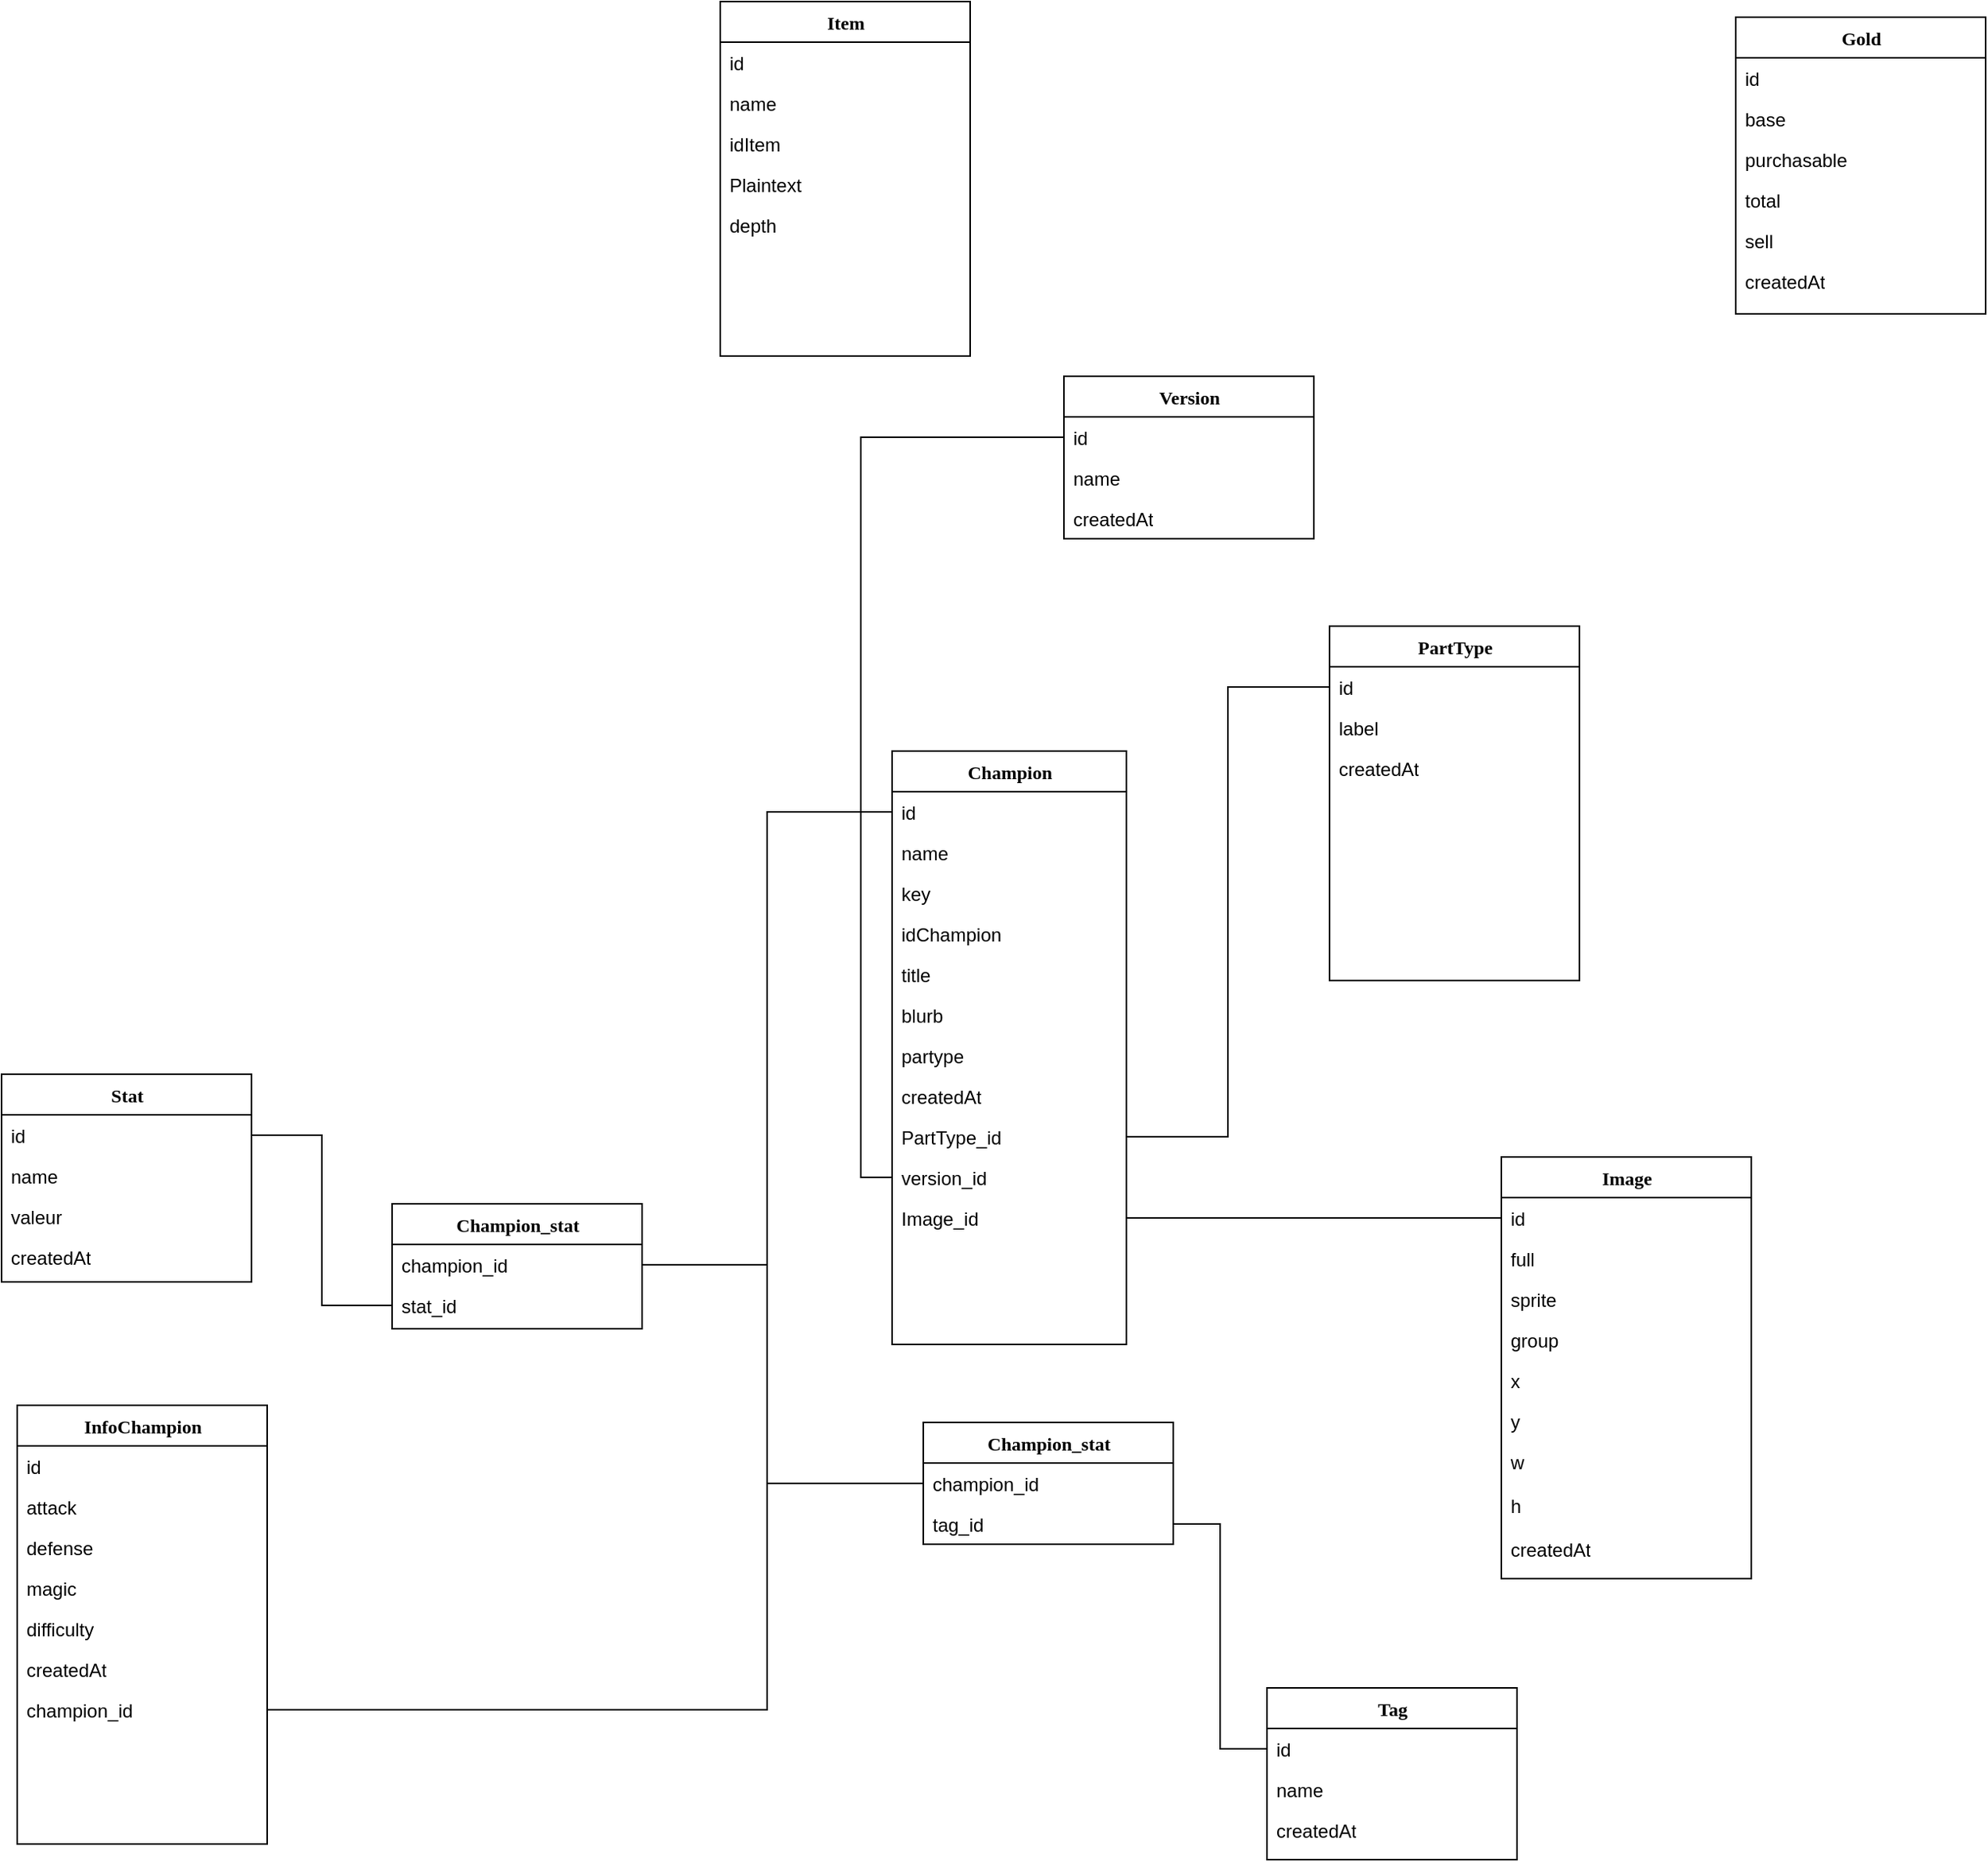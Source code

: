 <mxfile version="15.8.4" type="github">
  <diagram name="Page-1" id="9f46799a-70d6-7492-0946-bef42562c5a5">
    <mxGraphModel dx="2062" dy="2004" grid="1" gridSize="10" guides="1" tooltips="1" connect="1" arrows="1" fold="1" page="1" pageScale="1" pageWidth="1100" pageHeight="850" background="none" math="0" shadow="0">
      <root>
        <mxCell id="0" />
        <mxCell id="1" parent="0" />
        <mxCell id="78961159f06e98e8-17" value="Version&lt;br&gt;" style="swimlane;html=1;fontStyle=1;align=center;verticalAlign=top;childLayout=stackLayout;horizontal=1;startSize=26;horizontalStack=0;resizeParent=1;resizeLast=0;collapsible=1;marginBottom=0;swimlaneFillColor=#ffffff;rounded=0;shadow=0;comic=0;labelBackgroundColor=none;strokeWidth=1;fillColor=none;fontFamily=Verdana;fontSize=12" parent="1" vertex="1">
          <mxGeometry x="780" y="-140" width="160" height="104" as="geometry" />
        </mxCell>
        <mxCell id="78961159f06e98e8-21" value="id" style="text;html=1;strokeColor=none;fillColor=none;align=left;verticalAlign=top;spacingLeft=4;spacingRight=4;whiteSpace=wrap;overflow=hidden;rotatable=0;points=[[0,0.5],[1,0.5]];portConstraint=eastwest;" parent="78961159f06e98e8-17" vertex="1">
          <mxGeometry y="26" width="160" height="26" as="geometry" />
        </mxCell>
        <mxCell id="78961159f06e98e8-23" value="name" style="text;html=1;strokeColor=none;fillColor=none;align=left;verticalAlign=top;spacingLeft=4;spacingRight=4;whiteSpace=wrap;overflow=hidden;rotatable=0;points=[[0,0.5],[1,0.5]];portConstraint=eastwest;" parent="78961159f06e98e8-17" vertex="1">
          <mxGeometry y="52" width="160" height="26" as="geometry" />
        </mxCell>
        <mxCell id="78961159f06e98e8-25" value="createdAt" style="text;html=1;strokeColor=none;fillColor=none;align=left;verticalAlign=top;spacingLeft=4;spacingRight=4;whiteSpace=wrap;overflow=hidden;rotatable=0;points=[[0,0.5],[1,0.5]];portConstraint=eastwest;" parent="78961159f06e98e8-17" vertex="1">
          <mxGeometry y="78" width="160" height="26" as="geometry" />
        </mxCell>
        <mxCell id="q9vlCyr3RjjW4NenlgN8-1" value="Item" style="swimlane;html=1;fontStyle=1;align=center;verticalAlign=top;childLayout=stackLayout;horizontal=1;startSize=26;horizontalStack=0;resizeParent=1;resizeLast=0;collapsible=1;marginBottom=0;swimlaneFillColor=#ffffff;rounded=0;shadow=0;comic=0;labelBackgroundColor=none;strokeWidth=1;fillColor=none;fontFamily=Verdana;fontSize=12" vertex="1" parent="1">
          <mxGeometry x="560" y="-380" width="160" height="227" as="geometry" />
        </mxCell>
        <mxCell id="q9vlCyr3RjjW4NenlgN8-2" value="id" style="text;html=1;strokeColor=none;fillColor=none;align=left;verticalAlign=top;spacingLeft=4;spacingRight=4;whiteSpace=wrap;overflow=hidden;rotatable=0;points=[[0,0.5],[1,0.5]];portConstraint=eastwest;" vertex="1" parent="q9vlCyr3RjjW4NenlgN8-1">
          <mxGeometry y="26" width="160" height="26" as="geometry" />
        </mxCell>
        <mxCell id="q9vlCyr3RjjW4NenlgN8-3" value="name" style="text;html=1;strokeColor=none;fillColor=none;align=left;verticalAlign=top;spacingLeft=4;spacingRight=4;whiteSpace=wrap;overflow=hidden;rotatable=0;points=[[0,0.5],[1,0.5]];portConstraint=eastwest;" vertex="1" parent="q9vlCyr3RjjW4NenlgN8-1">
          <mxGeometry y="52" width="160" height="26" as="geometry" />
        </mxCell>
        <mxCell id="q9vlCyr3RjjW4NenlgN8-4" value="idItem" style="text;html=1;strokeColor=none;fillColor=none;align=left;verticalAlign=top;spacingLeft=4;spacingRight=4;whiteSpace=wrap;overflow=hidden;rotatable=0;points=[[0,0.5],[1,0.5]];portConstraint=eastwest;" vertex="1" parent="q9vlCyr3RjjW4NenlgN8-1">
          <mxGeometry y="78" width="160" height="26" as="geometry" />
        </mxCell>
        <mxCell id="q9vlCyr3RjjW4NenlgN8-5" value="Plaintext" style="text;html=1;strokeColor=none;fillColor=none;align=left;verticalAlign=top;spacingLeft=4;spacingRight=4;whiteSpace=wrap;overflow=hidden;rotatable=0;points=[[0,0.5],[1,0.5]];portConstraint=eastwest;" vertex="1" parent="q9vlCyr3RjjW4NenlgN8-1">
          <mxGeometry y="104" width="160" height="26" as="geometry" />
        </mxCell>
        <mxCell id="q9vlCyr3RjjW4NenlgN8-28" value="depth" style="text;html=1;strokeColor=none;fillColor=none;align=left;verticalAlign=top;spacingLeft=4;spacingRight=4;whiteSpace=wrap;overflow=hidden;rotatable=0;points=[[0,0.5],[1,0.5]];portConstraint=eastwest;" vertex="1" parent="q9vlCyr3RjjW4NenlgN8-1">
          <mxGeometry y="130" width="160" height="26" as="geometry" />
        </mxCell>
        <mxCell id="q9vlCyr3RjjW4NenlgN8-9" value="Image" style="swimlane;html=1;fontStyle=1;align=center;verticalAlign=top;childLayout=stackLayout;horizontal=1;startSize=26;horizontalStack=0;resizeParent=1;resizeLast=0;collapsible=1;marginBottom=0;swimlaneFillColor=#ffffff;rounded=0;shadow=0;comic=0;labelBackgroundColor=none;strokeWidth=1;fillColor=none;fontFamily=Verdana;fontSize=12" vertex="1" parent="1">
          <mxGeometry x="1060" y="360" width="160" height="270" as="geometry" />
        </mxCell>
        <mxCell id="q9vlCyr3RjjW4NenlgN8-10" value="id" style="text;html=1;strokeColor=none;fillColor=none;align=left;verticalAlign=top;spacingLeft=4;spacingRight=4;whiteSpace=wrap;overflow=hidden;rotatable=0;points=[[0,0.5],[1,0.5]];portConstraint=eastwest;" vertex="1" parent="q9vlCyr3RjjW4NenlgN8-9">
          <mxGeometry y="26" width="160" height="26" as="geometry" />
        </mxCell>
        <mxCell id="q9vlCyr3RjjW4NenlgN8-11" value="full" style="text;html=1;strokeColor=none;fillColor=none;align=left;verticalAlign=top;spacingLeft=4;spacingRight=4;whiteSpace=wrap;overflow=hidden;rotatable=0;points=[[0,0.5],[1,0.5]];portConstraint=eastwest;" vertex="1" parent="q9vlCyr3RjjW4NenlgN8-9">
          <mxGeometry y="52" width="160" height="26" as="geometry" />
        </mxCell>
        <mxCell id="q9vlCyr3RjjW4NenlgN8-12" value="sprite" style="text;html=1;strokeColor=none;fillColor=none;align=left;verticalAlign=top;spacingLeft=4;spacingRight=4;whiteSpace=wrap;overflow=hidden;rotatable=0;points=[[0,0.5],[1,0.5]];portConstraint=eastwest;" vertex="1" parent="q9vlCyr3RjjW4NenlgN8-9">
          <mxGeometry y="78" width="160" height="26" as="geometry" />
        </mxCell>
        <mxCell id="q9vlCyr3RjjW4NenlgN8-13" value="group" style="text;html=1;strokeColor=none;fillColor=none;align=left;verticalAlign=top;spacingLeft=4;spacingRight=4;whiteSpace=wrap;overflow=hidden;rotatable=0;points=[[0,0.5],[1,0.5]];portConstraint=eastwest;" vertex="1" parent="q9vlCyr3RjjW4NenlgN8-9">
          <mxGeometry y="104" width="160" height="26" as="geometry" />
        </mxCell>
        <mxCell id="q9vlCyr3RjjW4NenlgN8-14" value="x" style="text;html=1;strokeColor=none;fillColor=none;align=left;verticalAlign=top;spacingLeft=4;spacingRight=4;whiteSpace=wrap;overflow=hidden;rotatable=0;points=[[0,0.5],[1,0.5]];portConstraint=eastwest;" vertex="1" parent="q9vlCyr3RjjW4NenlgN8-9">
          <mxGeometry y="130" width="160" height="26" as="geometry" />
        </mxCell>
        <mxCell id="q9vlCyr3RjjW4NenlgN8-15" value="y" style="text;html=1;strokeColor=none;fillColor=none;align=left;verticalAlign=top;spacingLeft=4;spacingRight=4;whiteSpace=wrap;overflow=hidden;rotatable=0;points=[[0,0.5],[1,0.5]];portConstraint=eastwest;" vertex="1" parent="q9vlCyr3RjjW4NenlgN8-9">
          <mxGeometry y="156" width="160" height="26" as="geometry" />
        </mxCell>
        <mxCell id="q9vlCyr3RjjW4NenlgN8-16" value="w" style="text;html=1;strokeColor=none;fillColor=none;align=left;verticalAlign=top;spacingLeft=4;spacingRight=4;whiteSpace=wrap;overflow=hidden;rotatable=0;points=[[0,0.5],[1,0.5]];portConstraint=eastwest;" vertex="1" parent="q9vlCyr3RjjW4NenlgN8-9">
          <mxGeometry y="182" width="160" height="28" as="geometry" />
        </mxCell>
        <mxCell id="q9vlCyr3RjjW4NenlgN8-19" value="h" style="text;html=1;strokeColor=none;fillColor=none;align=left;verticalAlign=top;spacingLeft=4;spacingRight=4;whiteSpace=wrap;overflow=hidden;rotatable=0;points=[[0,0.5],[1,0.5]];portConstraint=eastwest;" vertex="1" parent="q9vlCyr3RjjW4NenlgN8-9">
          <mxGeometry y="210" width="160" height="28" as="geometry" />
        </mxCell>
        <mxCell id="q9vlCyr3RjjW4NenlgN8-20" value="createdAt" style="text;html=1;strokeColor=none;fillColor=none;align=left;verticalAlign=top;spacingLeft=4;spacingRight=4;whiteSpace=wrap;overflow=hidden;rotatable=0;points=[[0,0.5],[1,0.5]];portConstraint=eastwest;" vertex="1" parent="q9vlCyr3RjjW4NenlgN8-9">
          <mxGeometry y="238" width="160" height="32" as="geometry" />
        </mxCell>
        <mxCell id="q9vlCyr3RjjW4NenlgN8-21" value="Gold" style="swimlane;html=1;fontStyle=1;align=center;verticalAlign=top;childLayout=stackLayout;horizontal=1;startSize=26;horizontalStack=0;resizeParent=1;resizeLast=0;collapsible=1;marginBottom=0;swimlaneFillColor=#ffffff;rounded=0;shadow=0;comic=0;labelBackgroundColor=none;strokeWidth=1;fillColor=none;fontFamily=Verdana;fontSize=12" vertex="1" parent="1">
          <mxGeometry x="1210" y="-370" width="160" height="190" as="geometry" />
        </mxCell>
        <mxCell id="q9vlCyr3RjjW4NenlgN8-22" value="id" style="text;html=1;strokeColor=none;fillColor=none;align=left;verticalAlign=top;spacingLeft=4;spacingRight=4;whiteSpace=wrap;overflow=hidden;rotatable=0;points=[[0,0.5],[1,0.5]];portConstraint=eastwest;" vertex="1" parent="q9vlCyr3RjjW4NenlgN8-21">
          <mxGeometry y="26" width="160" height="26" as="geometry" />
        </mxCell>
        <mxCell id="q9vlCyr3RjjW4NenlgN8-23" value="base" style="text;html=1;strokeColor=none;fillColor=none;align=left;verticalAlign=top;spacingLeft=4;spacingRight=4;whiteSpace=wrap;overflow=hidden;rotatable=0;points=[[0,0.5],[1,0.5]];portConstraint=eastwest;" vertex="1" parent="q9vlCyr3RjjW4NenlgN8-21">
          <mxGeometry y="52" width="160" height="26" as="geometry" />
        </mxCell>
        <mxCell id="q9vlCyr3RjjW4NenlgN8-24" value="purchasable" style="text;html=1;strokeColor=none;fillColor=none;align=left;verticalAlign=top;spacingLeft=4;spacingRight=4;whiteSpace=wrap;overflow=hidden;rotatable=0;points=[[0,0.5],[1,0.5]];portConstraint=eastwest;" vertex="1" parent="q9vlCyr3RjjW4NenlgN8-21">
          <mxGeometry y="78" width="160" height="26" as="geometry" />
        </mxCell>
        <mxCell id="q9vlCyr3RjjW4NenlgN8-25" value="total" style="text;html=1;strokeColor=none;fillColor=none;align=left;verticalAlign=top;spacingLeft=4;spacingRight=4;whiteSpace=wrap;overflow=hidden;rotatable=0;points=[[0,0.5],[1,0.5]];portConstraint=eastwest;" vertex="1" parent="q9vlCyr3RjjW4NenlgN8-21">
          <mxGeometry y="104" width="160" height="26" as="geometry" />
        </mxCell>
        <mxCell id="q9vlCyr3RjjW4NenlgN8-26" value="sell" style="text;html=1;strokeColor=none;fillColor=none;align=left;verticalAlign=top;spacingLeft=4;spacingRight=4;whiteSpace=wrap;overflow=hidden;rotatable=0;points=[[0,0.5],[1,0.5]];portConstraint=eastwest;" vertex="1" parent="q9vlCyr3RjjW4NenlgN8-21">
          <mxGeometry y="130" width="160" height="26" as="geometry" />
        </mxCell>
        <mxCell id="q9vlCyr3RjjW4NenlgN8-27" value="createdAt" style="text;html=1;strokeColor=none;fillColor=none;align=left;verticalAlign=top;spacingLeft=4;spacingRight=4;whiteSpace=wrap;overflow=hidden;rotatable=0;points=[[0,0.5],[1,0.5]];portConstraint=eastwest;" vertex="1" parent="q9vlCyr3RjjW4NenlgN8-21">
          <mxGeometry y="156" width="160" height="32" as="geometry" />
        </mxCell>
        <mxCell id="q9vlCyr3RjjW4NenlgN8-29" value="Champion" style="swimlane;html=1;fontStyle=1;align=center;verticalAlign=top;childLayout=stackLayout;horizontal=1;startSize=26;horizontalStack=0;resizeParent=1;resizeLast=0;collapsible=1;marginBottom=0;swimlaneFillColor=#ffffff;rounded=0;shadow=0;comic=0;labelBackgroundColor=none;strokeWidth=1;fillColor=none;fontFamily=Verdana;fontSize=12" vertex="1" parent="1">
          <mxGeometry x="670" y="100" width="150" height="380" as="geometry" />
        </mxCell>
        <mxCell id="q9vlCyr3RjjW4NenlgN8-30" value="id" style="text;html=1;strokeColor=none;fillColor=none;align=left;verticalAlign=top;spacingLeft=4;spacingRight=4;whiteSpace=wrap;overflow=hidden;rotatable=0;points=[[0,0.5],[1,0.5]];portConstraint=eastwest;" vertex="1" parent="q9vlCyr3RjjW4NenlgN8-29">
          <mxGeometry y="26" width="150" height="26" as="geometry" />
        </mxCell>
        <mxCell id="q9vlCyr3RjjW4NenlgN8-31" value="name" style="text;html=1;strokeColor=none;fillColor=none;align=left;verticalAlign=top;spacingLeft=4;spacingRight=4;whiteSpace=wrap;overflow=hidden;rotatable=0;points=[[0,0.5],[1,0.5]];portConstraint=eastwest;" vertex="1" parent="q9vlCyr3RjjW4NenlgN8-29">
          <mxGeometry y="52" width="150" height="26" as="geometry" />
        </mxCell>
        <mxCell id="q9vlCyr3RjjW4NenlgN8-102" value="key" style="text;html=1;strokeColor=none;fillColor=none;align=left;verticalAlign=top;spacingLeft=4;spacingRight=4;whiteSpace=wrap;overflow=hidden;rotatable=0;points=[[0,0.5],[1,0.5]];portConstraint=eastwest;" vertex="1" parent="q9vlCyr3RjjW4NenlgN8-29">
          <mxGeometry y="78" width="150" height="26" as="geometry" />
        </mxCell>
        <mxCell id="q9vlCyr3RjjW4NenlgN8-32" value="idChampion" style="text;html=1;strokeColor=none;fillColor=none;align=left;verticalAlign=top;spacingLeft=4;spacingRight=4;whiteSpace=wrap;overflow=hidden;rotatable=0;points=[[0,0.5],[1,0.5]];portConstraint=eastwest;" vertex="1" parent="q9vlCyr3RjjW4NenlgN8-29">
          <mxGeometry y="104" width="150" height="26" as="geometry" />
        </mxCell>
        <mxCell id="q9vlCyr3RjjW4NenlgN8-33" value="title" style="text;html=1;strokeColor=none;fillColor=none;align=left;verticalAlign=top;spacingLeft=4;spacingRight=4;whiteSpace=wrap;overflow=hidden;rotatable=0;points=[[0,0.5],[1,0.5]];portConstraint=eastwest;" vertex="1" parent="q9vlCyr3RjjW4NenlgN8-29">
          <mxGeometry y="130" width="150" height="26" as="geometry" />
        </mxCell>
        <mxCell id="q9vlCyr3RjjW4NenlgN8-34" value="blurb" style="text;html=1;strokeColor=none;fillColor=none;align=left;verticalAlign=top;spacingLeft=4;spacingRight=4;whiteSpace=wrap;overflow=hidden;rotatable=0;points=[[0,0.5],[1,0.5]];portConstraint=eastwest;" vertex="1" parent="q9vlCyr3RjjW4NenlgN8-29">
          <mxGeometry y="156" width="150" height="26" as="geometry" />
        </mxCell>
        <mxCell id="q9vlCyr3RjjW4NenlgN8-35" value="partype" style="text;html=1;strokeColor=none;fillColor=none;align=left;verticalAlign=top;spacingLeft=4;spacingRight=4;whiteSpace=wrap;overflow=hidden;rotatable=0;points=[[0,0.5],[1,0.5]];portConstraint=eastwest;" vertex="1" parent="q9vlCyr3RjjW4NenlgN8-29">
          <mxGeometry y="182" width="150" height="26" as="geometry" />
        </mxCell>
        <mxCell id="q9vlCyr3RjjW4NenlgN8-43" value="createdAt" style="text;html=1;strokeColor=none;fillColor=none;align=left;verticalAlign=top;spacingLeft=4;spacingRight=4;whiteSpace=wrap;overflow=hidden;rotatable=0;points=[[0,0.5],[1,0.5]];portConstraint=eastwest;" vertex="1" parent="q9vlCyr3RjjW4NenlgN8-29">
          <mxGeometry y="208" width="150" height="26" as="geometry" />
        </mxCell>
        <mxCell id="q9vlCyr3RjjW4NenlgN8-44" value="PartType_id" style="text;html=1;strokeColor=none;fillColor=none;align=left;verticalAlign=top;spacingLeft=4;spacingRight=4;whiteSpace=wrap;overflow=hidden;rotatable=0;points=[[0,0.5],[1,0.5]];portConstraint=eastwest;" vertex="1" parent="q9vlCyr3RjjW4NenlgN8-29">
          <mxGeometry y="234" width="150" height="26" as="geometry" />
        </mxCell>
        <mxCell id="q9vlCyr3RjjW4NenlgN8-45" value="version_id" style="text;html=1;strokeColor=none;fillColor=none;align=left;verticalAlign=top;spacingLeft=4;spacingRight=4;whiteSpace=wrap;overflow=hidden;rotatable=0;points=[[0,0.5],[1,0.5]];portConstraint=eastwest;" vertex="1" parent="q9vlCyr3RjjW4NenlgN8-29">
          <mxGeometry y="260" width="150" height="26" as="geometry" />
        </mxCell>
        <mxCell id="q9vlCyr3RjjW4NenlgN8-51" value="Image_id&lt;br&gt;" style="text;html=1;strokeColor=none;fillColor=none;align=left;verticalAlign=top;spacingLeft=4;spacingRight=4;whiteSpace=wrap;overflow=hidden;rotatable=0;points=[[0,0.5],[1,0.5]];portConstraint=eastwest;" vertex="1" parent="q9vlCyr3RjjW4NenlgN8-29">
          <mxGeometry y="286" width="150" height="26" as="geometry" />
        </mxCell>
        <mxCell id="q9vlCyr3RjjW4NenlgN8-36" value="PartType" style="swimlane;html=1;fontStyle=1;align=center;verticalAlign=top;childLayout=stackLayout;horizontal=1;startSize=26;horizontalStack=0;resizeParent=1;resizeLast=0;collapsible=1;marginBottom=0;swimlaneFillColor=#ffffff;rounded=0;shadow=0;comic=0;labelBackgroundColor=none;strokeWidth=1;fillColor=none;fontFamily=Verdana;fontSize=12" vertex="1" parent="1">
          <mxGeometry x="950" y="20" width="160" height="227" as="geometry" />
        </mxCell>
        <mxCell id="q9vlCyr3RjjW4NenlgN8-37" value="id" style="text;html=1;strokeColor=none;fillColor=none;align=left;verticalAlign=top;spacingLeft=4;spacingRight=4;whiteSpace=wrap;overflow=hidden;rotatable=0;points=[[0,0.5],[1,0.5]];portConstraint=eastwest;" vertex="1" parent="q9vlCyr3RjjW4NenlgN8-36">
          <mxGeometry y="26" width="160" height="26" as="geometry" />
        </mxCell>
        <mxCell id="q9vlCyr3RjjW4NenlgN8-38" value="label" style="text;html=1;strokeColor=none;fillColor=none;align=left;verticalAlign=top;spacingLeft=4;spacingRight=4;whiteSpace=wrap;overflow=hidden;rotatable=0;points=[[0,0.5],[1,0.5]];portConstraint=eastwest;" vertex="1" parent="q9vlCyr3RjjW4NenlgN8-36">
          <mxGeometry y="52" width="160" height="26" as="geometry" />
        </mxCell>
        <mxCell id="q9vlCyr3RjjW4NenlgN8-39" value="createdAt" style="text;html=1;strokeColor=none;fillColor=none;align=left;verticalAlign=top;spacingLeft=4;spacingRight=4;whiteSpace=wrap;overflow=hidden;rotatable=0;points=[[0,0.5],[1,0.5]];portConstraint=eastwest;" vertex="1" parent="q9vlCyr3RjjW4NenlgN8-36">
          <mxGeometry y="78" width="160" height="26" as="geometry" />
        </mxCell>
        <mxCell id="q9vlCyr3RjjW4NenlgN8-53" value="Champion_stat" style="swimlane;html=1;fontStyle=1;align=center;verticalAlign=top;childLayout=stackLayout;horizontal=1;startSize=26;horizontalStack=0;resizeParent=1;resizeLast=0;collapsible=1;marginBottom=0;swimlaneFillColor=#ffffff;rounded=0;shadow=0;comic=0;labelBackgroundColor=none;strokeWidth=1;fillColor=none;fontFamily=Verdana;fontSize=12" vertex="1" parent="1">
          <mxGeometry x="350" y="390" width="160" height="80" as="geometry" />
        </mxCell>
        <mxCell id="q9vlCyr3RjjW4NenlgN8-54" value="champion_id" style="text;html=1;strokeColor=none;fillColor=none;align=left;verticalAlign=top;spacingLeft=4;spacingRight=4;whiteSpace=wrap;overflow=hidden;rotatable=0;points=[[0,0.5],[1,0.5]];portConstraint=eastwest;" vertex="1" parent="q9vlCyr3RjjW4NenlgN8-53">
          <mxGeometry y="26" width="160" height="26" as="geometry" />
        </mxCell>
        <mxCell id="q9vlCyr3RjjW4NenlgN8-55" value="stat_id" style="text;html=1;strokeColor=none;fillColor=none;align=left;verticalAlign=top;spacingLeft=4;spacingRight=4;whiteSpace=wrap;overflow=hidden;rotatable=0;points=[[0,0.5],[1,0.5]];portConstraint=eastwest;" vertex="1" parent="q9vlCyr3RjjW4NenlgN8-53">
          <mxGeometry y="52" width="160" height="26" as="geometry" />
        </mxCell>
        <mxCell id="q9vlCyr3RjjW4NenlgN8-63" value="Stat" style="swimlane;html=1;fontStyle=1;align=center;verticalAlign=top;childLayout=stackLayout;horizontal=1;startSize=26;horizontalStack=0;resizeParent=1;resizeLast=0;collapsible=1;marginBottom=0;swimlaneFillColor=#ffffff;rounded=0;shadow=0;comic=0;labelBackgroundColor=none;strokeWidth=1;fillColor=none;fontFamily=Verdana;fontSize=12" vertex="1" parent="1">
          <mxGeometry x="100" y="307" width="160" height="133" as="geometry" />
        </mxCell>
        <mxCell id="q9vlCyr3RjjW4NenlgN8-64" value="id" style="text;html=1;strokeColor=none;fillColor=none;align=left;verticalAlign=top;spacingLeft=4;spacingRight=4;whiteSpace=wrap;overflow=hidden;rotatable=0;points=[[0,0.5],[1,0.5]];portConstraint=eastwest;" vertex="1" parent="q9vlCyr3RjjW4NenlgN8-63">
          <mxGeometry y="26" width="160" height="26" as="geometry" />
        </mxCell>
        <mxCell id="q9vlCyr3RjjW4NenlgN8-65" value="name" style="text;html=1;strokeColor=none;fillColor=none;align=left;verticalAlign=top;spacingLeft=4;spacingRight=4;whiteSpace=wrap;overflow=hidden;rotatable=0;points=[[0,0.5],[1,0.5]];portConstraint=eastwest;" vertex="1" parent="q9vlCyr3RjjW4NenlgN8-63">
          <mxGeometry y="52" width="160" height="26" as="geometry" />
        </mxCell>
        <mxCell id="q9vlCyr3RjjW4NenlgN8-56" value="valeur" style="text;html=1;strokeColor=none;fillColor=none;align=left;verticalAlign=top;spacingLeft=4;spacingRight=4;whiteSpace=wrap;overflow=hidden;rotatable=0;points=[[0,0.5],[1,0.5]];portConstraint=eastwest;" vertex="1" parent="q9vlCyr3RjjW4NenlgN8-63">
          <mxGeometry y="78" width="160" height="26" as="geometry" />
        </mxCell>
        <mxCell id="q9vlCyr3RjjW4NenlgN8-66" value="createdAt" style="text;html=1;strokeColor=none;fillColor=none;align=left;verticalAlign=top;spacingLeft=4;spacingRight=4;whiteSpace=wrap;overflow=hidden;rotatable=0;points=[[0,0.5],[1,0.5]];portConstraint=eastwest;" vertex="1" parent="q9vlCyr3RjjW4NenlgN8-63">
          <mxGeometry y="104" width="160" height="26" as="geometry" />
        </mxCell>
        <mxCell id="q9vlCyr3RjjW4NenlgN8-67" style="edgeStyle=orthogonalEdgeStyle;rounded=0;orthogonalLoop=1;jettySize=auto;html=1;endArrow=none;endFill=0;" edge="1" parent="1" source="q9vlCyr3RjjW4NenlgN8-64" target="q9vlCyr3RjjW4NenlgN8-55">
          <mxGeometry relative="1" as="geometry" />
        </mxCell>
        <mxCell id="q9vlCyr3RjjW4NenlgN8-68" style="edgeStyle=orthogonalEdgeStyle;rounded=0;orthogonalLoop=1;jettySize=auto;html=1;endArrow=none;endFill=0;" edge="1" parent="1" source="q9vlCyr3RjjW4NenlgN8-30" target="q9vlCyr3RjjW4NenlgN8-54">
          <mxGeometry relative="1" as="geometry" />
        </mxCell>
        <mxCell id="q9vlCyr3RjjW4NenlgN8-70" style="edgeStyle=orthogonalEdgeStyle;rounded=0;orthogonalLoop=1;jettySize=auto;html=1;endArrow=none;endFill=0;" edge="1" parent="1" source="q9vlCyr3RjjW4NenlgN8-45" target="78961159f06e98e8-21">
          <mxGeometry relative="1" as="geometry">
            <Array as="points">
              <mxPoint x="650" y="373" />
              <mxPoint x="650" y="-101" />
            </Array>
          </mxGeometry>
        </mxCell>
        <mxCell id="q9vlCyr3RjjW4NenlgN8-71" style="edgeStyle=orthogonalEdgeStyle;rounded=0;orthogonalLoop=1;jettySize=auto;html=1;endArrow=none;endFill=0;" edge="1" parent="1" source="q9vlCyr3RjjW4NenlgN8-51" target="q9vlCyr3RjjW4NenlgN8-10">
          <mxGeometry relative="1" as="geometry" />
        </mxCell>
        <mxCell id="q9vlCyr3RjjW4NenlgN8-72" style="edgeStyle=orthogonalEdgeStyle;rounded=0;orthogonalLoop=1;jettySize=auto;html=1;endArrow=none;endFill=0;" edge="1" parent="1" source="q9vlCyr3RjjW4NenlgN8-44" target="q9vlCyr3RjjW4NenlgN8-37">
          <mxGeometry relative="1" as="geometry" />
        </mxCell>
        <mxCell id="q9vlCyr3RjjW4NenlgN8-77" value="InfoChampion" style="swimlane;html=1;fontStyle=1;align=center;verticalAlign=top;childLayout=stackLayout;horizontal=1;startSize=26;horizontalStack=0;resizeParent=1;resizeLast=0;collapsible=1;marginBottom=0;swimlaneFillColor=#ffffff;rounded=0;shadow=0;comic=0;labelBackgroundColor=none;strokeWidth=1;fillColor=none;fontFamily=Verdana;fontSize=12" vertex="1" parent="1">
          <mxGeometry x="110" y="519" width="160" height="281" as="geometry" />
        </mxCell>
        <mxCell id="q9vlCyr3RjjW4NenlgN8-78" value="id" style="text;html=1;strokeColor=none;fillColor=none;align=left;verticalAlign=top;spacingLeft=4;spacingRight=4;whiteSpace=wrap;overflow=hidden;rotatable=0;points=[[0,0.5],[1,0.5]];portConstraint=eastwest;" vertex="1" parent="q9vlCyr3RjjW4NenlgN8-77">
          <mxGeometry y="26" width="160" height="26" as="geometry" />
        </mxCell>
        <mxCell id="q9vlCyr3RjjW4NenlgN8-79" value="attack" style="text;html=1;strokeColor=none;fillColor=none;align=left;verticalAlign=top;spacingLeft=4;spacingRight=4;whiteSpace=wrap;overflow=hidden;rotatable=0;points=[[0,0.5],[1,0.5]];portConstraint=eastwest;" vertex="1" parent="q9vlCyr3RjjW4NenlgN8-77">
          <mxGeometry y="52" width="160" height="26" as="geometry" />
        </mxCell>
        <mxCell id="q9vlCyr3RjjW4NenlgN8-80" value="defense" style="text;html=1;strokeColor=none;fillColor=none;align=left;verticalAlign=top;spacingLeft=4;spacingRight=4;whiteSpace=wrap;overflow=hidden;rotatable=0;points=[[0,0.5],[1,0.5]];portConstraint=eastwest;" vertex="1" parent="q9vlCyr3RjjW4NenlgN8-77">
          <mxGeometry y="78" width="160" height="26" as="geometry" />
        </mxCell>
        <mxCell id="q9vlCyr3RjjW4NenlgN8-82" value="magic" style="text;html=1;strokeColor=none;fillColor=none;align=left;verticalAlign=top;spacingLeft=4;spacingRight=4;whiteSpace=wrap;overflow=hidden;rotatable=0;points=[[0,0.5],[1,0.5]];portConstraint=eastwest;" vertex="1" parent="q9vlCyr3RjjW4NenlgN8-77">
          <mxGeometry y="104" width="160" height="26" as="geometry" />
        </mxCell>
        <mxCell id="q9vlCyr3RjjW4NenlgN8-83" value="difficulty" style="text;html=1;strokeColor=none;fillColor=none;align=left;verticalAlign=top;spacingLeft=4;spacingRight=4;whiteSpace=wrap;overflow=hidden;rotatable=0;points=[[0,0.5],[1,0.5]];portConstraint=eastwest;" vertex="1" parent="q9vlCyr3RjjW4NenlgN8-77">
          <mxGeometry y="130" width="160" height="26" as="geometry" />
        </mxCell>
        <mxCell id="q9vlCyr3RjjW4NenlgN8-84" value="createdAt" style="text;html=1;strokeColor=none;fillColor=none;align=left;verticalAlign=top;spacingLeft=4;spacingRight=4;whiteSpace=wrap;overflow=hidden;rotatable=0;points=[[0,0.5],[1,0.5]];portConstraint=eastwest;" vertex="1" parent="q9vlCyr3RjjW4NenlgN8-77">
          <mxGeometry y="156" width="160" height="26" as="geometry" />
        </mxCell>
        <mxCell id="q9vlCyr3RjjW4NenlgN8-85" value="champion_id" style="text;html=1;strokeColor=none;fillColor=none;align=left;verticalAlign=top;spacingLeft=4;spacingRight=4;whiteSpace=wrap;overflow=hidden;rotatable=0;points=[[0,0.5],[1,0.5]];portConstraint=eastwest;" vertex="1" parent="q9vlCyr3RjjW4NenlgN8-77">
          <mxGeometry y="182" width="160" height="26" as="geometry" />
        </mxCell>
        <mxCell id="q9vlCyr3RjjW4NenlgN8-86" style="edgeStyle=orthogonalEdgeStyle;rounded=0;orthogonalLoop=1;jettySize=auto;html=1;endArrow=none;endFill=0;" edge="1" parent="1" source="q9vlCyr3RjjW4NenlgN8-85" target="q9vlCyr3RjjW4NenlgN8-30">
          <mxGeometry relative="1" as="geometry">
            <Array as="points">
              <mxPoint x="590" y="714" />
              <mxPoint x="590" y="139" />
            </Array>
          </mxGeometry>
        </mxCell>
        <mxCell id="q9vlCyr3RjjW4NenlgN8-87" value="Tag" style="swimlane;html=1;fontStyle=1;align=center;verticalAlign=top;childLayout=stackLayout;horizontal=1;startSize=26;horizontalStack=0;resizeParent=1;resizeLast=0;collapsible=1;marginBottom=0;swimlaneFillColor=#ffffff;rounded=0;shadow=0;comic=0;labelBackgroundColor=none;strokeWidth=1;fillColor=none;fontFamily=Verdana;fontSize=12" vertex="1" parent="1">
          <mxGeometry x="910" y="700" width="160" height="110" as="geometry" />
        </mxCell>
        <mxCell id="q9vlCyr3RjjW4NenlgN8-88" value="id" style="text;html=1;strokeColor=none;fillColor=none;align=left;verticalAlign=top;spacingLeft=4;spacingRight=4;whiteSpace=wrap;overflow=hidden;rotatable=0;points=[[0,0.5],[1,0.5]];portConstraint=eastwest;" vertex="1" parent="q9vlCyr3RjjW4NenlgN8-87">
          <mxGeometry y="26" width="160" height="26" as="geometry" />
        </mxCell>
        <mxCell id="q9vlCyr3RjjW4NenlgN8-89" value="name" style="text;html=1;strokeColor=none;fillColor=none;align=left;verticalAlign=top;spacingLeft=4;spacingRight=4;whiteSpace=wrap;overflow=hidden;rotatable=0;points=[[0,0.5],[1,0.5]];portConstraint=eastwest;" vertex="1" parent="q9vlCyr3RjjW4NenlgN8-87">
          <mxGeometry y="52" width="160" height="26" as="geometry" />
        </mxCell>
        <mxCell id="q9vlCyr3RjjW4NenlgN8-90" value="createdAt" style="text;html=1;strokeColor=none;fillColor=none;align=left;verticalAlign=top;spacingLeft=4;spacingRight=4;whiteSpace=wrap;overflow=hidden;rotatable=0;points=[[0,0.5],[1,0.5]];portConstraint=eastwest;" vertex="1" parent="q9vlCyr3RjjW4NenlgN8-87">
          <mxGeometry y="78" width="160" height="26" as="geometry" />
        </mxCell>
        <mxCell id="q9vlCyr3RjjW4NenlgN8-97" value="Champion_stat" style="swimlane;html=1;fontStyle=1;align=center;verticalAlign=top;childLayout=stackLayout;horizontal=1;startSize=26;horizontalStack=0;resizeParent=1;resizeLast=0;collapsible=1;marginBottom=0;swimlaneFillColor=#ffffff;rounded=0;shadow=0;comic=0;labelBackgroundColor=none;strokeWidth=1;fillColor=none;fontFamily=Verdana;fontSize=12" vertex="1" parent="1">
          <mxGeometry x="690" y="530" width="160" height="78" as="geometry" />
        </mxCell>
        <mxCell id="q9vlCyr3RjjW4NenlgN8-98" value="champion_id" style="text;html=1;strokeColor=none;fillColor=none;align=left;verticalAlign=top;spacingLeft=4;spacingRight=4;whiteSpace=wrap;overflow=hidden;rotatable=0;points=[[0,0.5],[1,0.5]];portConstraint=eastwest;" vertex="1" parent="q9vlCyr3RjjW4NenlgN8-97">
          <mxGeometry y="26" width="160" height="26" as="geometry" />
        </mxCell>
        <mxCell id="q9vlCyr3RjjW4NenlgN8-99" value="tag_id" style="text;html=1;strokeColor=none;fillColor=none;align=left;verticalAlign=top;spacingLeft=4;spacingRight=4;whiteSpace=wrap;overflow=hidden;rotatable=0;points=[[0,0.5],[1,0.5]];portConstraint=eastwest;" vertex="1" parent="q9vlCyr3RjjW4NenlgN8-97">
          <mxGeometry y="52" width="160" height="26" as="geometry" />
        </mxCell>
        <mxCell id="q9vlCyr3RjjW4NenlgN8-100" style="edgeStyle=orthogonalEdgeStyle;rounded=0;orthogonalLoop=1;jettySize=auto;html=1;endArrow=none;endFill=0;" edge="1" parent="1" source="q9vlCyr3RjjW4NenlgN8-88" target="q9vlCyr3RjjW4NenlgN8-99">
          <mxGeometry relative="1" as="geometry" />
        </mxCell>
        <mxCell id="q9vlCyr3RjjW4NenlgN8-101" style="edgeStyle=orthogonalEdgeStyle;rounded=0;orthogonalLoop=1;jettySize=auto;html=1;endArrow=none;endFill=0;" edge="1" parent="1" source="q9vlCyr3RjjW4NenlgN8-98" target="q9vlCyr3RjjW4NenlgN8-30">
          <mxGeometry relative="1" as="geometry">
            <Array as="points">
              <mxPoint x="590" y="569" />
              <mxPoint x="590" y="139" />
            </Array>
          </mxGeometry>
        </mxCell>
      </root>
    </mxGraphModel>
  </diagram>
</mxfile>
